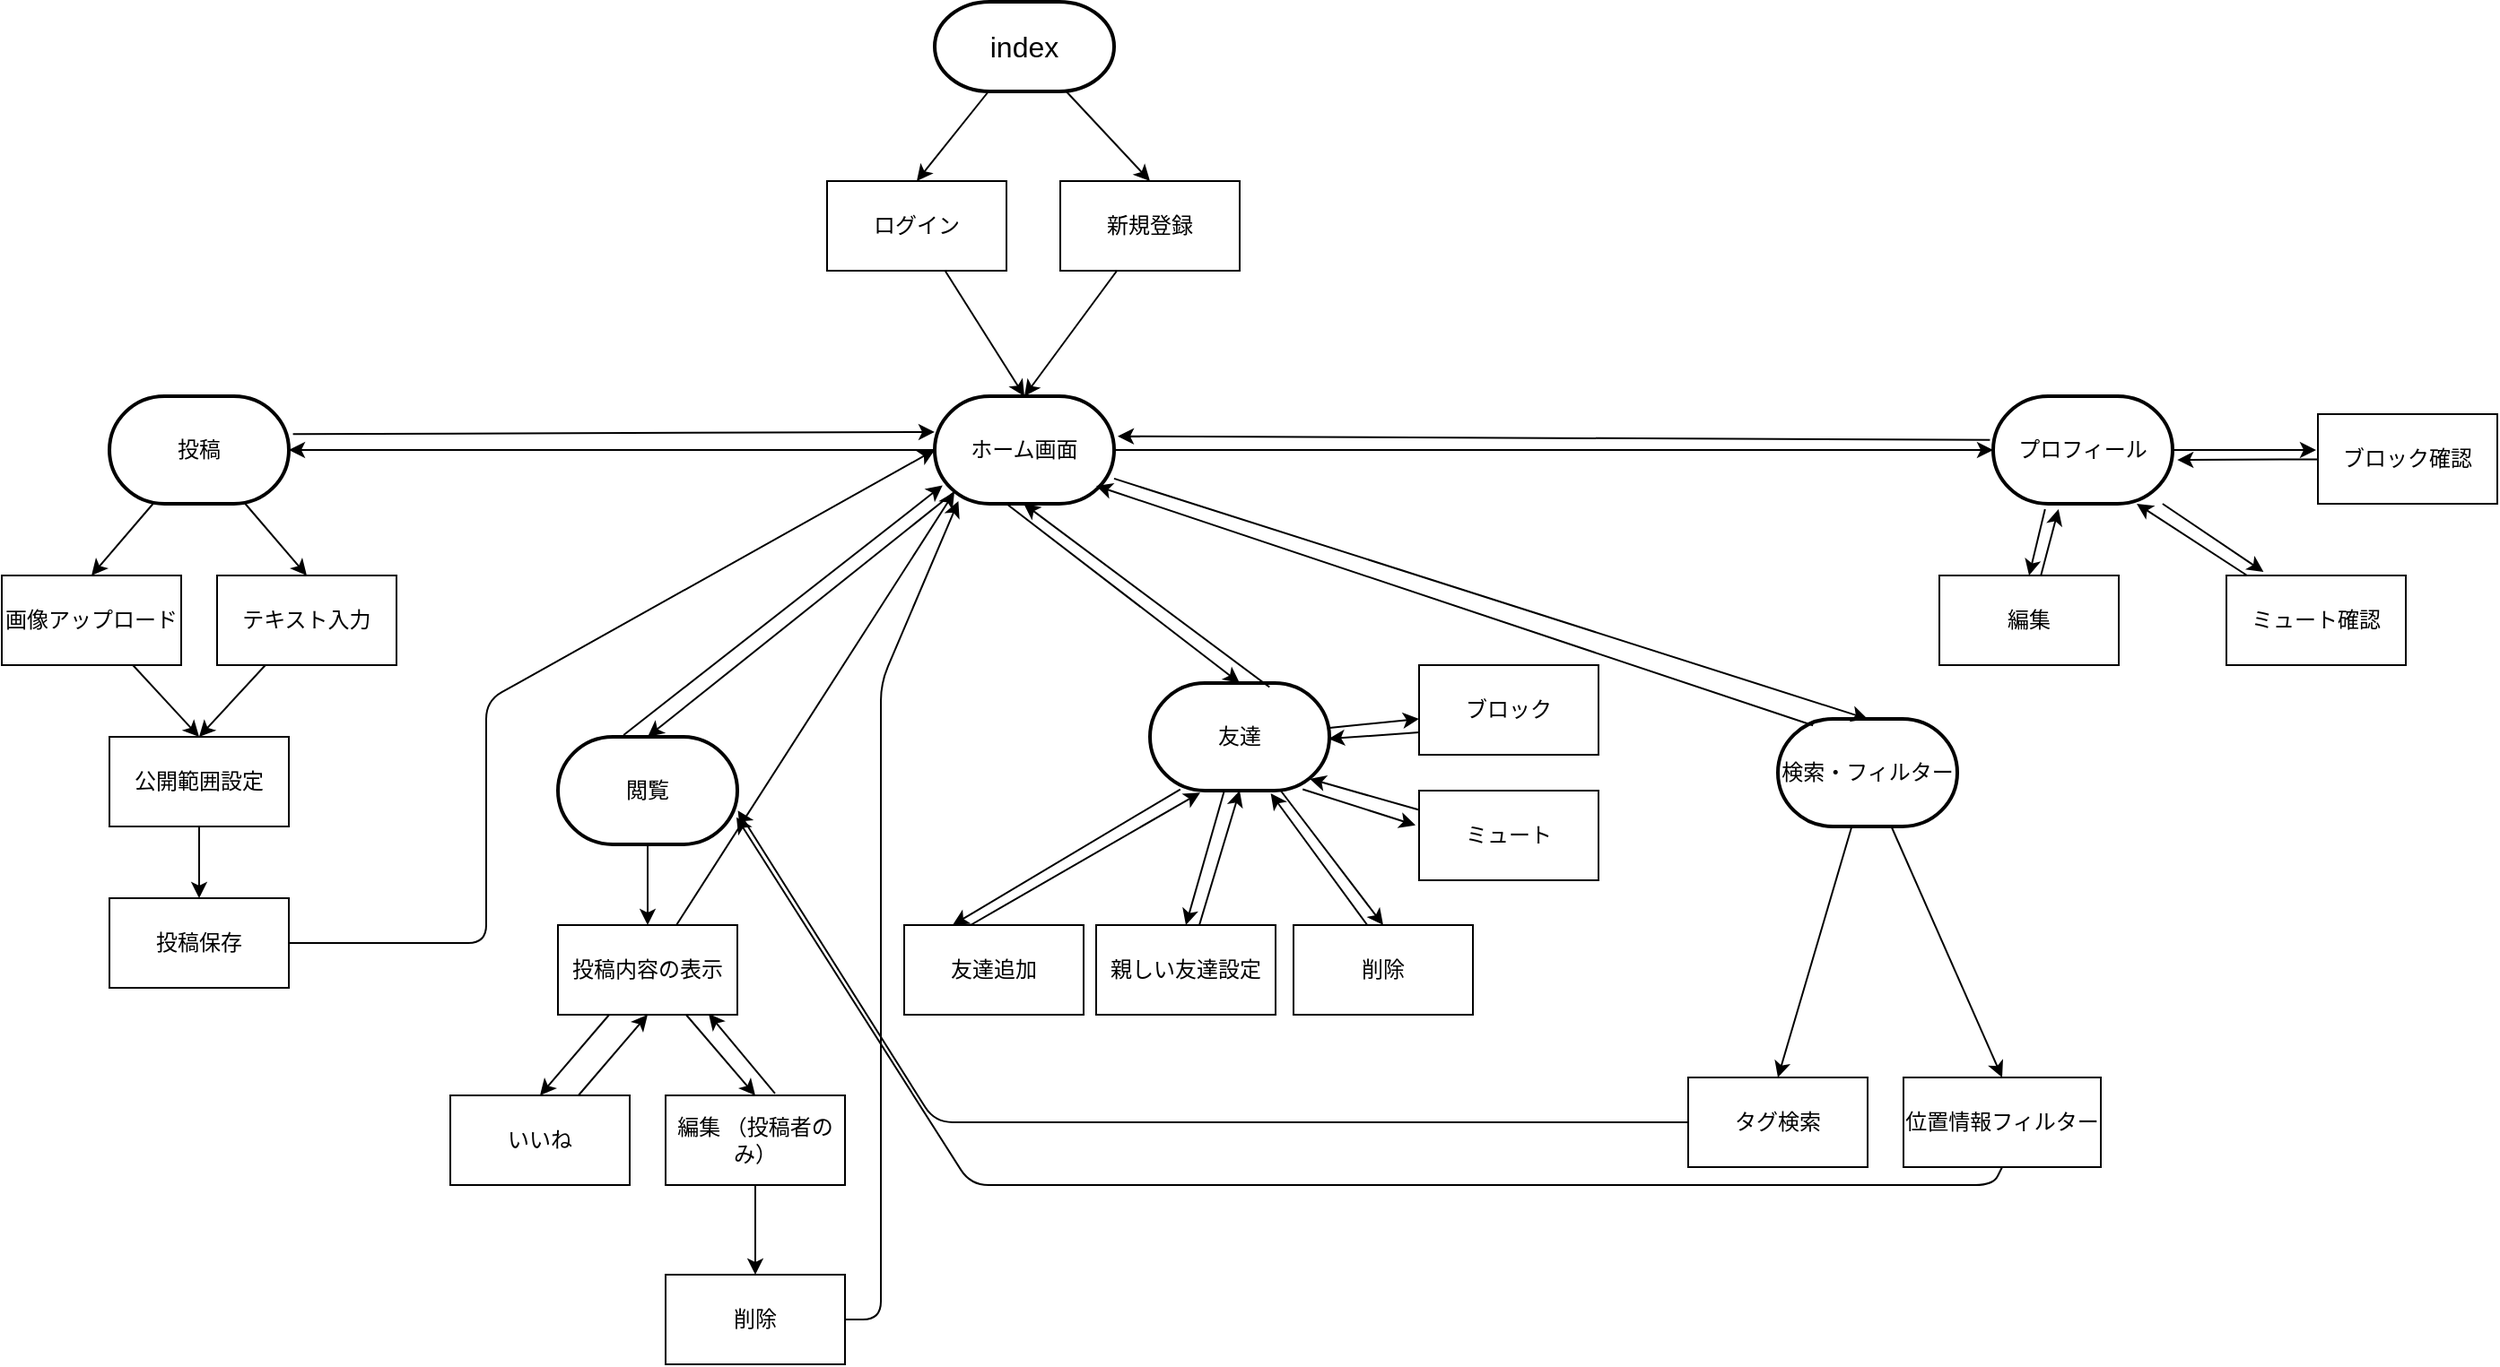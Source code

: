 <mxfile>
    <diagram id="Q_1aTcnOIfamH0o6_-4i" name="ページ1">
        <mxGraphModel dx="2481" dy="709" grid="1" gridSize="10" guides="1" tooltips="1" connect="1" arrows="1" fold="1" page="1" pageScale="1" pageWidth="827" pageHeight="1169" math="0" shadow="0">
            <root>
                <mxCell id="0"/>
                <mxCell id="1" parent="0"/>
                <mxCell id="7" style="edgeStyle=none;html=1;entryX=0.5;entryY=0;entryDx=0;entryDy=0;" edge="1" parent="1" source="2" target="4">
                    <mxGeometry relative="1" as="geometry"/>
                </mxCell>
                <mxCell id="8" style="edgeStyle=none;html=1;entryX=0.5;entryY=0;entryDx=0;entryDy=0;" edge="1" parent="1" source="2" target="3">
                    <mxGeometry relative="1" as="geometry"/>
                </mxCell>
                <mxCell id="2" value="&lt;font size=&quot;3&quot;&gt;index&lt;/font&gt;" style="strokeWidth=2;html=1;shape=mxgraph.flowchart.terminator;whiteSpace=wrap;" parent="1" vertex="1">
                    <mxGeometry x="330" y="20" width="100" height="50" as="geometry"/>
                </mxCell>
                <mxCell id="3" value="新規登録" style="html=1;dashed=0;whiteSpace=wrap;" parent="1" vertex="1">
                    <mxGeometry x="400" y="120" width="100" height="50" as="geometry"/>
                </mxCell>
                <mxCell id="4" value="ログイン" style="html=1;dashed=0;whiteSpace=wrap;" parent="1" vertex="1">
                    <mxGeometry x="270" y="120" width="100" height="50" as="geometry"/>
                </mxCell>
                <mxCell id="6" value="ホーム画面" style="strokeWidth=2;html=1;shape=mxgraph.flowchart.terminator;whiteSpace=wrap;" vertex="1" parent="1">
                    <mxGeometry x="330" y="240" width="100" height="60" as="geometry"/>
                </mxCell>
                <mxCell id="9" style="edgeStyle=none;html=1;entryX=0.5;entryY=0;entryDx=0;entryDy=0;entryPerimeter=0;" edge="1" parent="1" source="4" target="6">
                    <mxGeometry relative="1" as="geometry"/>
                </mxCell>
                <mxCell id="10" style="edgeStyle=none;html=1;entryX=0.5;entryY=0;entryDx=0;entryDy=0;entryPerimeter=0;" edge="1" parent="1" source="3" target="6">
                    <mxGeometry relative="1" as="geometry"/>
                </mxCell>
                <mxCell id="35" style="edgeStyle=none;html=1;entryX=0.5;entryY=0;entryDx=0;entryDy=0;" edge="1" parent="1" source="21" target="31">
                    <mxGeometry relative="1" as="geometry"/>
                </mxCell>
                <mxCell id="36" style="edgeStyle=none;html=1;entryX=0.5;entryY=0;entryDx=0;entryDy=0;" edge="1" parent="1" source="21" target="32">
                    <mxGeometry relative="1" as="geometry"/>
                </mxCell>
                <mxCell id="21" value="投稿" style="strokeWidth=2;html=1;shape=mxgraph.flowchart.terminator;whiteSpace=wrap;" vertex="1" parent="1">
                    <mxGeometry x="-130" y="240" width="100" height="60" as="geometry"/>
                </mxCell>
                <mxCell id="22" style="edgeStyle=none;html=1;entryX=1;entryY=0.5;entryDx=0;entryDy=0;entryPerimeter=0;" edge="1" parent="1" source="6" target="21">
                    <mxGeometry relative="1" as="geometry"/>
                </mxCell>
                <mxCell id="47" style="edgeStyle=none;html=1;entryX=0.5;entryY=0;entryDx=0;entryDy=0;" edge="1" parent="1" source="23" target="44">
                    <mxGeometry relative="1" as="geometry"/>
                </mxCell>
                <mxCell id="23" value="閲覧" style="strokeWidth=2;html=1;shape=mxgraph.flowchart.terminator;whiteSpace=wrap;" vertex="1" parent="1">
                    <mxGeometry x="120" y="430" width="100" height="60" as="geometry"/>
                </mxCell>
                <mxCell id="56" style="edgeStyle=none;html=1;entryX=0.5;entryY=0;entryDx=0;entryDy=0;exitX=0.169;exitY=0.988;exitDx=0;exitDy=0;exitPerimeter=0;" edge="1" parent="1" source="24">
                    <mxGeometry relative="1" as="geometry">
                        <mxPoint x="350.2" y="490" as="sourcePoint"/>
                        <mxPoint x="340" y="535" as="targetPoint"/>
                    </mxGeometry>
                </mxCell>
                <mxCell id="58" style="edgeStyle=none;html=1;entryX=0.5;entryY=0;entryDx=0;entryDy=0;" edge="1" parent="1" source="24" target="57">
                    <mxGeometry relative="1" as="geometry"/>
                </mxCell>
                <mxCell id="65" style="edgeStyle=none;html=1;entryX=0;entryY=0.6;entryDx=0;entryDy=0;entryPerimeter=0;" edge="1" parent="1" source="24" target="64">
                    <mxGeometry relative="1" as="geometry"/>
                </mxCell>
                <mxCell id="68" style="edgeStyle=none;html=1;entryX=0.5;entryY=0;entryDx=0;entryDy=0;" edge="1" parent="1" source="24" target="67">
                    <mxGeometry relative="1" as="geometry"/>
                </mxCell>
                <mxCell id="24" value="友達" style="strokeWidth=2;html=1;shape=mxgraph.flowchart.terminator;whiteSpace=wrap;" vertex="1" parent="1">
                    <mxGeometry x="450" y="400" width="100" height="60" as="geometry"/>
                </mxCell>
                <mxCell id="76" style="edgeStyle=none;html=1;entryX=0.5;entryY=0;entryDx=0;entryDy=0;" edge="1" parent="1" source="25" target="74">
                    <mxGeometry relative="1" as="geometry"/>
                </mxCell>
                <mxCell id="77" style="edgeStyle=none;html=1;entryX=0.5;entryY=0;entryDx=0;entryDy=0;" edge="1" parent="1" source="25" target="75">
                    <mxGeometry relative="1" as="geometry"/>
                </mxCell>
                <mxCell id="25" value="検索・フィルター" style="strokeWidth=2;html=1;shape=mxgraph.flowchart.terminator;whiteSpace=wrap;" vertex="1" parent="1">
                    <mxGeometry x="800" y="420" width="100" height="60" as="geometry"/>
                </mxCell>
                <mxCell id="82" style="edgeStyle=none;html=1;entryX=0.5;entryY=0;entryDx=0;entryDy=0;exitX=0.289;exitY=1.05;exitDx=0;exitDy=0;exitPerimeter=0;" edge="1" parent="1" source="26" target="80">
                    <mxGeometry relative="1" as="geometry"/>
                </mxCell>
                <mxCell id="88" style="edgeStyle=none;html=1;" edge="1" parent="1" source="26">
                    <mxGeometry relative="1" as="geometry">
                        <mxPoint x="1100" y="270" as="targetPoint"/>
                    </mxGeometry>
                </mxCell>
                <mxCell id="26" value="プロフィール" style="strokeWidth=2;html=1;shape=mxgraph.flowchart.terminator;whiteSpace=wrap;" vertex="1" parent="1">
                    <mxGeometry x="920" y="240" width="100" height="60" as="geometry"/>
                </mxCell>
                <mxCell id="27" style="edgeStyle=none;html=1;entryX=0.5;entryY=0;entryDx=0;entryDy=0;entryPerimeter=0;exitX=0.11;exitY=0.89;exitDx=0;exitDy=0;exitPerimeter=0;" edge="1" parent="1" source="6" target="23">
                    <mxGeometry relative="1" as="geometry"/>
                </mxCell>
                <mxCell id="28" style="edgeStyle=none;html=1;entryX=0.5;entryY=0;entryDx=0;entryDy=0;entryPerimeter=0;" edge="1" parent="1" target="24">
                    <mxGeometry relative="1" as="geometry">
                        <mxPoint x="370" y="300" as="sourcePoint"/>
                        <mxPoint x="370" y="430" as="targetPoint"/>
                    </mxGeometry>
                </mxCell>
                <mxCell id="29" style="edgeStyle=none;html=1;entryX=0.5;entryY=0;entryDx=0;entryDy=0;entryPerimeter=0;" edge="1" parent="1" source="6" target="25">
                    <mxGeometry relative="1" as="geometry"/>
                </mxCell>
                <mxCell id="30" style="edgeStyle=none;html=1;" edge="1" parent="1" source="6" target="26">
                    <mxGeometry relative="1" as="geometry"/>
                </mxCell>
                <mxCell id="40" style="edgeStyle=none;html=1;entryX=0.5;entryY=0;entryDx=0;entryDy=0;" edge="1" parent="1" source="31" target="33">
                    <mxGeometry relative="1" as="geometry"/>
                </mxCell>
                <mxCell id="31" value="画像アップロード" style="html=1;dashed=0;whiteSpace=wrap;" vertex="1" parent="1">
                    <mxGeometry x="-190" y="340" width="100" height="50" as="geometry"/>
                </mxCell>
                <mxCell id="41" style="edgeStyle=none;html=1;entryX=0.5;entryY=0;entryDx=0;entryDy=0;" edge="1" parent="1" source="32" target="33">
                    <mxGeometry relative="1" as="geometry">
                        <mxPoint x="80" y="640" as="targetPoint"/>
                    </mxGeometry>
                </mxCell>
                <mxCell id="32" value="テキスト入力" style="html=1;dashed=0;whiteSpace=wrap;" vertex="1" parent="1">
                    <mxGeometry x="-70" y="340" width="100" height="50" as="geometry"/>
                </mxCell>
                <mxCell id="42" style="edgeStyle=none;html=1;entryX=0.5;entryY=0;entryDx=0;entryDy=0;" edge="1" parent="1" source="33" target="34">
                    <mxGeometry relative="1" as="geometry"/>
                </mxCell>
                <mxCell id="33" value="公開範囲設定" style="html=1;dashed=0;whiteSpace=wrap;" vertex="1" parent="1">
                    <mxGeometry x="-130" y="430" width="100" height="50" as="geometry"/>
                </mxCell>
                <mxCell id="34" value="投稿保存" style="html=1;dashed=0;whiteSpace=wrap;" vertex="1" parent="1">
                    <mxGeometry x="-130" y="520" width="100" height="50" as="geometry"/>
                </mxCell>
                <mxCell id="43" style="edgeStyle=none;html=1;entryX=0;entryY=0.5;entryDx=0;entryDy=0;entryPerimeter=0;" edge="1" parent="1" source="34" target="6">
                    <mxGeometry relative="1" as="geometry">
                        <Array as="points">
                            <mxPoint x="80" y="545"/>
                            <mxPoint x="80" y="410"/>
                        </Array>
                    </mxGeometry>
                </mxCell>
                <mxCell id="49" style="edgeStyle=none;html=1;entryX=0.5;entryY=0;entryDx=0;entryDy=0;" edge="1" parent="1" source="44" target="45">
                    <mxGeometry relative="1" as="geometry"/>
                </mxCell>
                <mxCell id="50" style="edgeStyle=none;html=1;entryX=0.5;entryY=0;entryDx=0;entryDy=0;" edge="1" parent="1" source="44" target="48">
                    <mxGeometry relative="1" as="geometry"/>
                </mxCell>
                <mxCell id="54" style="edgeStyle=none;html=1;entryX=0.11;entryY=0.89;entryDx=0;entryDy=0;entryPerimeter=0;" edge="1" parent="1" source="44" target="6">
                    <mxGeometry relative="1" as="geometry">
                        <mxPoint x="330" y="440" as="targetPoint"/>
                    </mxGeometry>
                </mxCell>
                <mxCell id="44" value="投稿内容の表示" style="html=1;dashed=0;whiteSpace=wrap;" vertex="1" parent="1">
                    <mxGeometry x="120" y="535" width="100" height="50" as="geometry"/>
                </mxCell>
                <mxCell id="53" style="edgeStyle=none;html=1;entryX=0.5;entryY=1;entryDx=0;entryDy=0;" edge="1" parent="1" source="45" target="44">
                    <mxGeometry relative="1" as="geometry"/>
                </mxCell>
                <mxCell id="45" value="いいね" style="html=1;dashed=0;whiteSpace=wrap;" vertex="1" parent="1">
                    <mxGeometry x="60" y="630" width="100" height="50" as="geometry"/>
                </mxCell>
                <mxCell id="52" style="edgeStyle=none;html=1;entryX=0.89;entryY=0.89;entryDx=0;entryDy=0;entryPerimeter=0;" edge="1" parent="1" source="70" target="24">
                    <mxGeometry relative="1" as="geometry"/>
                </mxCell>
                <mxCell id="46" value="削除" style="html=1;dashed=0;whiteSpace=wrap;" vertex="1" parent="1">
                    <mxGeometry x="180" y="730" width="100" height="50" as="geometry"/>
                </mxCell>
                <mxCell id="51" style="edgeStyle=none;html=1;entryX=0.5;entryY=0;entryDx=0;entryDy=0;" edge="1" parent="1" source="48" target="46">
                    <mxGeometry relative="1" as="geometry"/>
                </mxCell>
                <mxCell id="60" style="edgeStyle=none;html=1;entryX=0.84;entryY=0.99;entryDx=0;entryDy=0;exitX=0.61;exitY=-0.021;exitDx=0;exitDy=0;exitPerimeter=0;entryPerimeter=0;" edge="1" parent="1" source="48" target="44">
                    <mxGeometry relative="1" as="geometry"/>
                </mxCell>
                <mxCell id="48" value="編集&lt;span style=&quot;white-space: pre;&quot;&gt;&#x9;&lt;/span&gt;（投稿者のみ）" style="html=1;dashed=0;whiteSpace=wrap;" vertex="1" parent="1">
                    <mxGeometry x="180" y="630" width="100" height="50" as="geometry"/>
                </mxCell>
                <mxCell id="55" value="友達追加" style="html=1;dashed=0;whiteSpace=wrap;" vertex="1" parent="1">
                    <mxGeometry x="313" y="535" width="100" height="50" as="geometry"/>
                </mxCell>
                <mxCell id="57" value="親しい友達設定" style="html=1;dashed=0;whiteSpace=wrap;" vertex="1" parent="1">
                    <mxGeometry x="420" y="535" width="100" height="50" as="geometry"/>
                </mxCell>
                <mxCell id="59" style="edgeStyle=none;html=1;entryX=0.5;entryY=1;entryDx=0;entryDy=0;entryPerimeter=0;" edge="1" parent="1" source="57" target="24">
                    <mxGeometry relative="1" as="geometry"/>
                </mxCell>
                <mxCell id="61" style="edgeStyle=none;html=1;entryX=0.28;entryY=1.019;entryDx=0;entryDy=0;entryPerimeter=0;" edge="1" parent="1" target="24">
                    <mxGeometry relative="1" as="geometry">
                        <mxPoint x="350.001" y="535" as="sourcePoint"/>
                        <mxPoint x="360.93" y="490" as="targetPoint"/>
                    </mxGeometry>
                </mxCell>
                <mxCell id="62" style="edgeStyle=none;html=1;entryX=0.5;entryY=1;entryDx=0;entryDy=0;entryPerimeter=0;exitX=0.666;exitY=0.038;exitDx=0;exitDy=0;exitPerimeter=0;" edge="1" parent="1" source="24">
                    <mxGeometry relative="1" as="geometry">
                        <mxPoint x="379.63" y="430" as="sourcePoint"/>
                        <mxPoint x="379.63" y="300" as="targetPoint"/>
                    </mxGeometry>
                </mxCell>
                <mxCell id="64" value="ブロック" style="html=1;dashed=0;whiteSpace=wrap;" vertex="1" parent="1">
                    <mxGeometry x="600" y="390" width="100" height="50" as="geometry"/>
                </mxCell>
                <mxCell id="66" style="edgeStyle=none;html=1;entryX=0.89;entryY=0.89;entryDx=0;entryDy=0;entryPerimeter=0;exitX=0;exitY=0.75;exitDx=0;exitDy=0;" edge="1" parent="1" source="64">
                    <mxGeometry relative="1" as="geometry">
                        <mxPoint x="610.5" y="409.997" as="sourcePoint"/>
                        <mxPoint x="549.5" y="431.1" as="targetPoint"/>
                    </mxGeometry>
                </mxCell>
                <mxCell id="69" style="edgeStyle=none;html=1;entryX=0.673;entryY=1.025;entryDx=0;entryDy=0;entryPerimeter=0;exitX=0.421;exitY=0.027;exitDx=0;exitDy=0;exitPerimeter=0;" edge="1" parent="1" source="67" target="24">
                    <mxGeometry relative="1" as="geometry">
                        <mxPoint x="410.0" y="420" as="targetPoint"/>
                    </mxGeometry>
                </mxCell>
                <mxCell id="67" value="削除" style="html=1;dashed=0;whiteSpace=wrap;" vertex="1" parent="1">
                    <mxGeometry x="530" y="535" width="100" height="50" as="geometry"/>
                </mxCell>
                <mxCell id="71" value="" style="edgeStyle=none;html=1;entryX=0.132;entryY=0.976;entryDx=0;entryDy=0;entryPerimeter=0;" edge="1" parent="1" source="46" target="6">
                    <mxGeometry relative="1" as="geometry">
                        <mxPoint x="387" y="690" as="sourcePoint"/>
                        <mxPoint x="380" y="300" as="targetPoint"/>
                        <Array as="points">
                            <mxPoint x="300" y="755"/>
                            <mxPoint x="300" y="400"/>
                        </Array>
                    </mxGeometry>
                </mxCell>
                <mxCell id="70" value="ミュート" style="html=1;dashed=0;whiteSpace=wrap;" vertex="1" parent="1">
                    <mxGeometry x="600.0" y="460" width="100" height="50" as="geometry"/>
                </mxCell>
                <mxCell id="73" style="edgeStyle=none;html=1;entryX=-0.02;entryY=0.386;entryDx=0;entryDy=0;entryPerimeter=0;exitX=0.851;exitY=0.988;exitDx=0;exitDy=0;exitPerimeter=0;" edge="1" parent="1" source="24" target="70">
                    <mxGeometry relative="1" as="geometry"/>
                </mxCell>
                <mxCell id="78" style="edgeStyle=none;html=1;entryX=1.003;entryY=0.686;entryDx=0;entryDy=0;entryPerimeter=0;" edge="1" parent="1" source="74" target="23">
                    <mxGeometry relative="1" as="geometry">
                        <mxPoint x="350" y="630" as="targetPoint"/>
                        <Array as="points">
                            <mxPoint x="330" y="645"/>
                        </Array>
                    </mxGeometry>
                </mxCell>
                <mxCell id="74" value="タグ検索" style="html=1;dashed=0;whiteSpace=wrap;" vertex="1" parent="1">
                    <mxGeometry x="750" y="620" width="100" height="50" as="geometry"/>
                </mxCell>
                <mxCell id="79" style="edgeStyle=none;html=1;entryX=0.995;entryY=0.748;entryDx=0;entryDy=0;entryPerimeter=0;exitX=0.5;exitY=1;exitDx=0;exitDy=0;" edge="1" parent="1" source="75" target="23">
                    <mxGeometry relative="1" as="geometry">
                        <mxPoint x="420" y="620" as="targetPoint"/>
                        <Array as="points">
                            <mxPoint x="920" y="680"/>
                            <mxPoint x="350" y="680"/>
                        </Array>
                    </mxGeometry>
                </mxCell>
                <mxCell id="75" value="位置情報フィルター" style="html=1;dashed=0;whiteSpace=wrap;" vertex="1" parent="1">
                    <mxGeometry x="870" y="620" width="110" height="50" as="geometry"/>
                </mxCell>
                <mxCell id="80" value="編集" style="html=1;dashed=0;whiteSpace=wrap;" vertex="1" parent="1">
                    <mxGeometry x="890" y="340" width="100" height="50" as="geometry"/>
                </mxCell>
                <mxCell id="81" style="edgeStyle=none;html=1;entryX=0.364;entryY=1.05;entryDx=0;entryDy=0;entryPerimeter=0;" edge="1" parent="1" source="80" target="26">
                    <mxGeometry relative="1" as="geometry"/>
                </mxCell>
                <mxCell id="83" value="ミュート確認" style="html=1;dashed=0;whiteSpace=wrap;" vertex="1" parent="1">
                    <mxGeometry x="1050" y="340" width="100" height="50" as="geometry"/>
                </mxCell>
                <mxCell id="84" value="ブロック確認" style="html=1;dashed=0;whiteSpace=wrap;" vertex="1" parent="1">
                    <mxGeometry x="1101" y="250" width="100" height="50" as="geometry"/>
                </mxCell>
                <mxCell id="85" style="edgeStyle=none;html=1;entryX=0.207;entryY=-0.04;entryDx=0;entryDy=0;entryPerimeter=0;" edge="1" parent="1" source="26" target="83">
                    <mxGeometry relative="1" as="geometry"/>
                </mxCell>
                <mxCell id="86" style="edgeStyle=none;html=1;entryX=0.8;entryY=1;entryDx=0;entryDy=0;entryPerimeter=0;" edge="1" parent="1" source="83" target="26">
                    <mxGeometry relative="1" as="geometry"/>
                </mxCell>
                <mxCell id="87" style="edgeStyle=none;html=1;entryX=1.026;entryY=0.592;entryDx=0;entryDy=0;entryPerimeter=0;" edge="1" parent="1" source="84" target="26">
                    <mxGeometry relative="1" as="geometry"/>
                </mxCell>
                <mxCell id="89" style="edgeStyle=none;html=1;exitX=0.196;exitY=0.061;exitDx=0;exitDy=0;exitPerimeter=0;" edge="1" parent="1" source="25">
                    <mxGeometry relative="1" as="geometry">
                        <mxPoint x="420" y="290" as="targetPoint"/>
                    </mxGeometry>
                </mxCell>
                <mxCell id="90" style="edgeStyle=none;html=1;entryX=1.02;entryY=0.372;entryDx=0;entryDy=0;entryPerimeter=0;exitX=-0.018;exitY=0.406;exitDx=0;exitDy=0;exitPerimeter=0;" edge="1" parent="1" source="26" target="6">
                    <mxGeometry relative="1" as="geometry"/>
                </mxCell>
                <mxCell id="91" style="edgeStyle=none;html=1;entryX=0;entryY=0.333;entryDx=0;entryDy=0;entryPerimeter=0;exitX=1.023;exitY=0.352;exitDx=0;exitDy=0;exitPerimeter=0;" edge="1" parent="1" source="21" target="6">
                    <mxGeometry relative="1" as="geometry"/>
                </mxCell>
                <mxCell id="92" style="edgeStyle=none;html=1;entryX=0.044;entryY=0.829;entryDx=0;entryDy=0;entryPerimeter=0;exitX=0.366;exitY=-0.017;exitDx=0;exitDy=0;exitPerimeter=0;" edge="1" parent="1" source="23" target="6">
                    <mxGeometry relative="1" as="geometry"/>
                </mxCell>
            </root>
        </mxGraphModel>
    </diagram>
</mxfile>